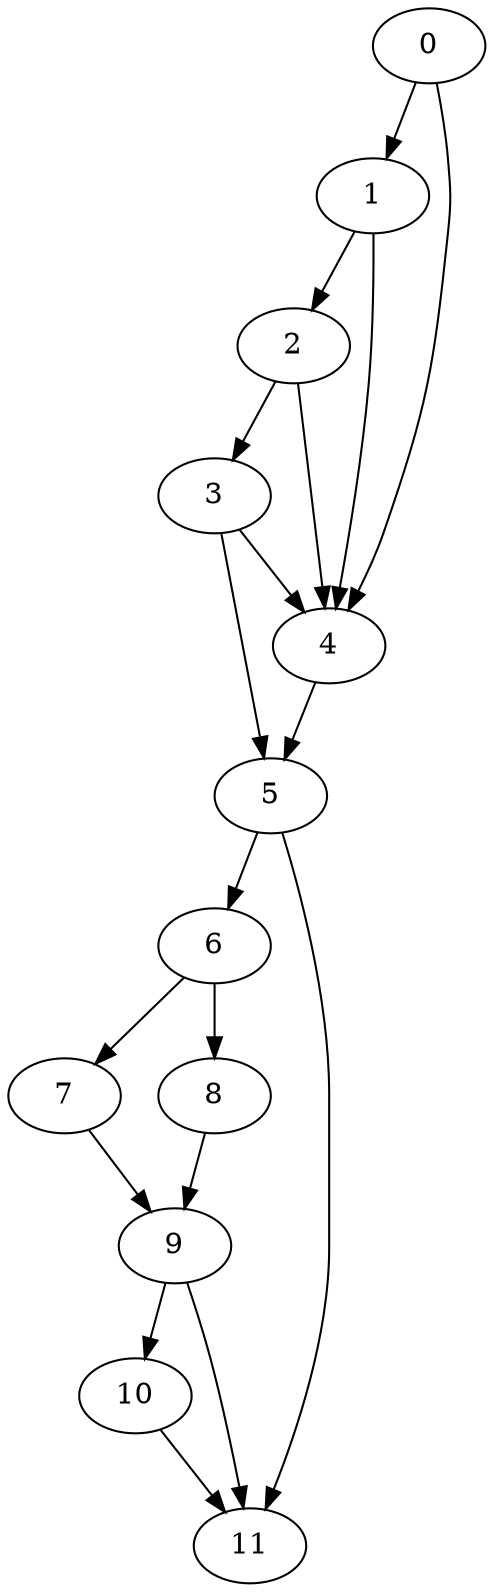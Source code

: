 digraph {
	0
	1
	2
	3
	4
	5
	6
	7
	8
	9
	10
	11
	2 -> 3
	1 -> 4
	2 -> 4
	3 -> 4
	0 -> 4
	6 -> 7
	10 -> 11
	5 -> 11
	9 -> 11
	0 -> 1
	1 -> 2
	3 -> 5
	4 -> 5
	5 -> 6
	6 -> 8
	8 -> 9
	7 -> 9
	9 -> 10
}
